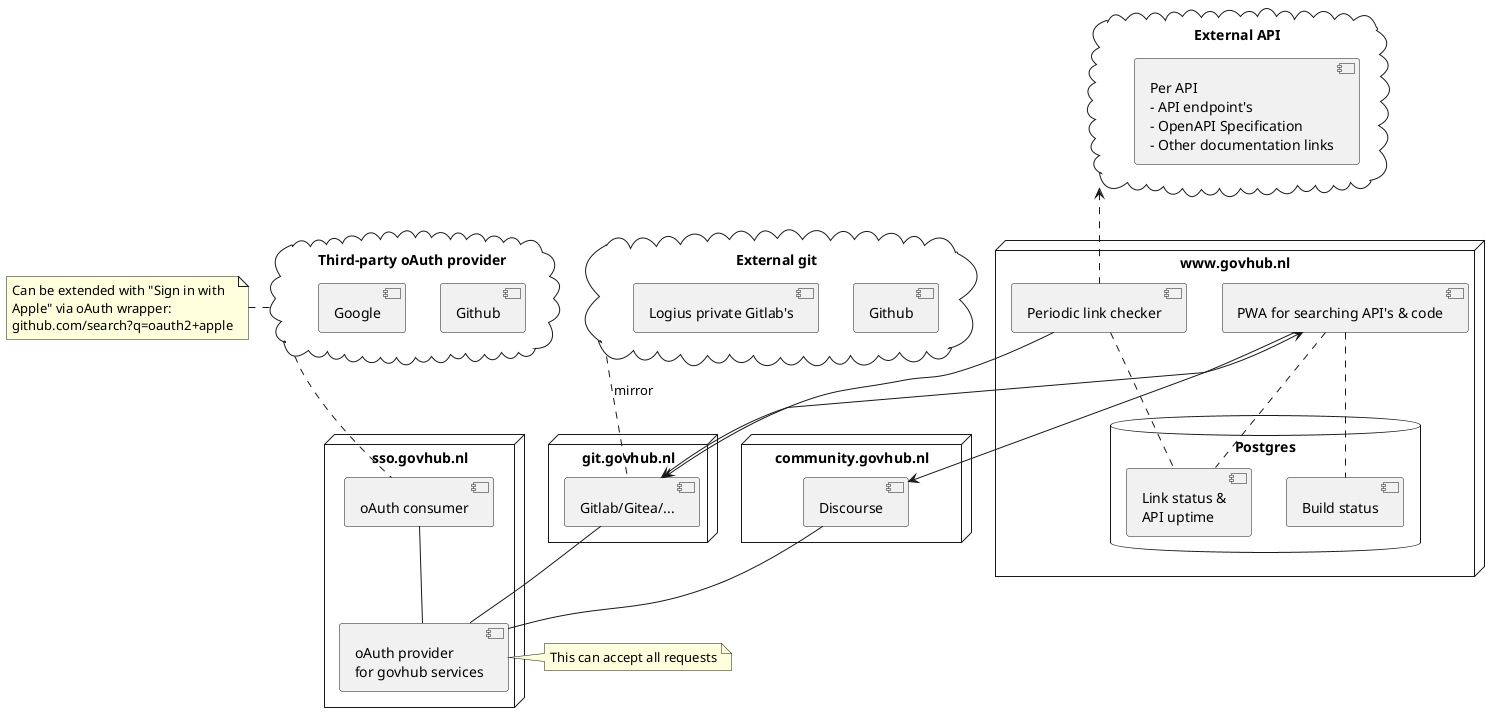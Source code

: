 @startuml

cloud "Third-party oAuth provider" as oauth_external {
    [Github] as oauth_github
    [Google] as google_github
}
note left of oauth_external
    Can be extended with "Sign in with
    Apple" via oAuth wrapper:
    github.com/search?q=oauth2+apple
end note

cloud "External API" as external_api {
    [Per API\n- API endpoint's\n- OpenAPI Specification\n- Other documentation links]
}

node "sso.govhub.nl" {
    component [oAuth consumer] as oauth_consumer
    component [oAuth provider\nfor govhub services] as oauth_provider
}
note left of oauth_provider
    This can accept all requests
end note
 
node "www.govhub.nl" {
    [PWA for searching API's & code] as docker_search
    [Periodic link checker] as link_checker
    database "Postgres" {
        [Link status &\nAPI uptime] as link_status
        [Build status] as build_status
    }
} 

node "community.govhub.nl" {
    [Discourse] as docker_discourse
}

node "git.govhub.nl" as git {
    [Gitlab/Gitea/...] as docker_git
}

cloud "External git" as git_external {
    [Github] as git_github
    [Logius private Gitlab's] as git_gitlab
}

link_checker .up.> external_api
link_checker --> docker_git
link_checker .. link_status
docker_search .. link_status
docker_search .. build_status
git_external .. docker_git: mirror
docker_git -- oauth_provider
docker_discourse -- oauth_provider
oauth_consumer -- oauth_provider
oauth_consumer .up. oauth_external
docker_search <--> docker_git
docker_search --> docker_discourse

@enduml
